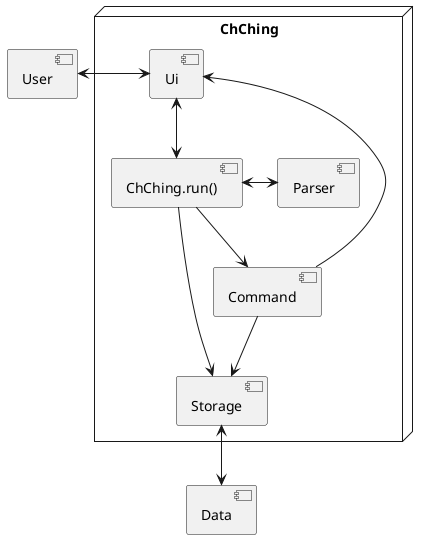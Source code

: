 @startuml

node "ChChing"{
    [ChChing.run()]
    [Storage]
    [Parser]
    [Ui]
    [Command]
}

[User] <-> [Ui]
[Ui] <--> [ChChing.run()]
[ChChing.run()] <-> [Parser]
[ChChing.run()] --> [Command]
[Command] --> [Ui]
[ChChing.run()] --> [Storage]
[Command] --> [Storage]
[Storage] <--> [Data]


@enduml
